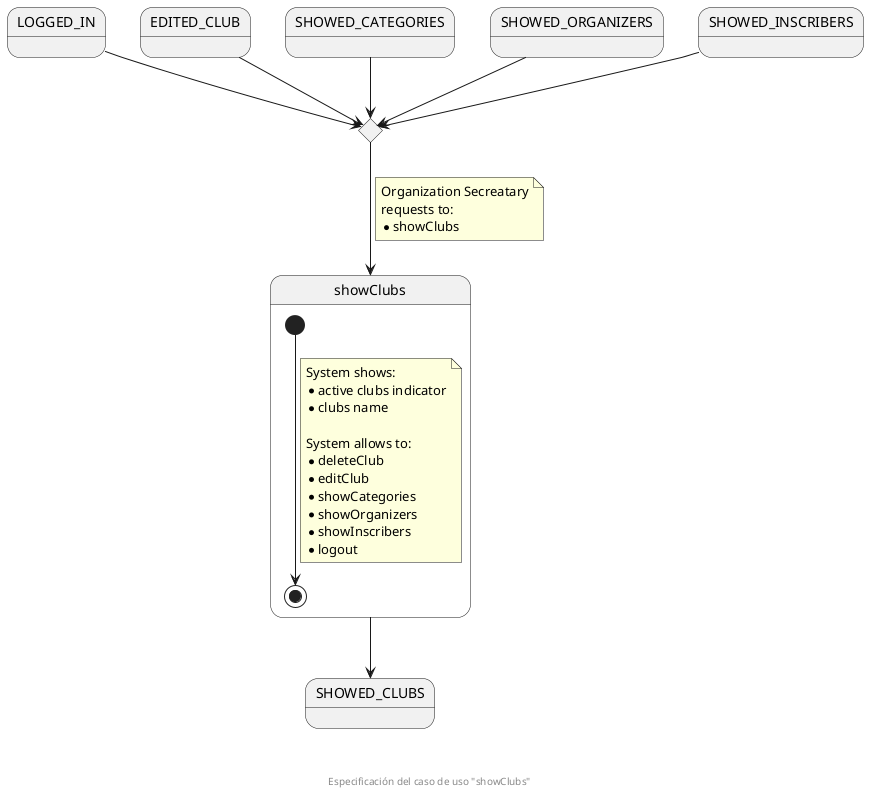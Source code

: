 @startuml
state LOGGED_IN
state EDITED_CLUB
state SHOWED_CATEGORIES
state SHOWED_ORGANIZERS
state SHOWED_INSCRIBERS

state enterShowClubsCHC <<choice>>

state showClubs {
  [*] --> [*]
  note on link
    System shows:
    * active clubs indicator
    * clubs name

    System allows to:
    * deleteClub
    * editClub
    * showCategories
    * showOrganizers
    * showInscribers
    * logout
  end note
}
state SHOWED_CLUBS

LOGGED_IN --> enterShowClubsCHC
EDITED_CLUB --> enterShowClubsCHC
SHOWED_CATEGORIES --> enterShowClubsCHC
SHOWED_ORGANIZERS --> enterShowClubsCHC
SHOWED_INSCRIBERS --> enterShowClubsCHC

enterShowClubsCHC --> showClubs
note on link
  Organization Secreatary
  requests to:
  * showClubs
end note
showClubs --> SHOWED_CLUBS

footer \n\n\n Especificación del caso de uso "showClubs"
@enduml
